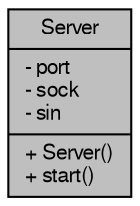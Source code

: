 digraph "Server"
{
  bgcolor="transparent";
  edge [fontname="FreeSans",fontsize="10",labelfontname="FreeSans",labelfontsize="10"];
  node [fontname="FreeSans",fontsize="10",shape=record];
  Node1 [label="{Server\n|- port\l- sock\l- sin\l|+ Server()\l+ start()\l}",height=0.2,width=0.4,color="black", fillcolor="grey75", style="filled" fontcolor="black"];
}
